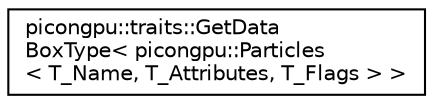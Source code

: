 digraph "Graphical Class Hierarchy"
{
 // LATEX_PDF_SIZE
  edge [fontname="Helvetica",fontsize="10",labelfontname="Helvetica",labelfontsize="10"];
  node [fontname="Helvetica",fontsize="10",shape=record];
  rankdir="LR";
  Node0 [label="picongpu::traits::GetData\lBoxType\< picongpu::Particles\l\< T_Name, T_Attributes, T_Flags \> \>",height=0.2,width=0.4,color="black", fillcolor="white", style="filled",URL="$structpicongpu_1_1traits_1_1_get_data_box_type_3_01picongpu_1_1_particles_3_01_t___name_00_01_t_4178c8396b564beb0f98f0ba2137f3cb.html",tooltip=" "];
}
